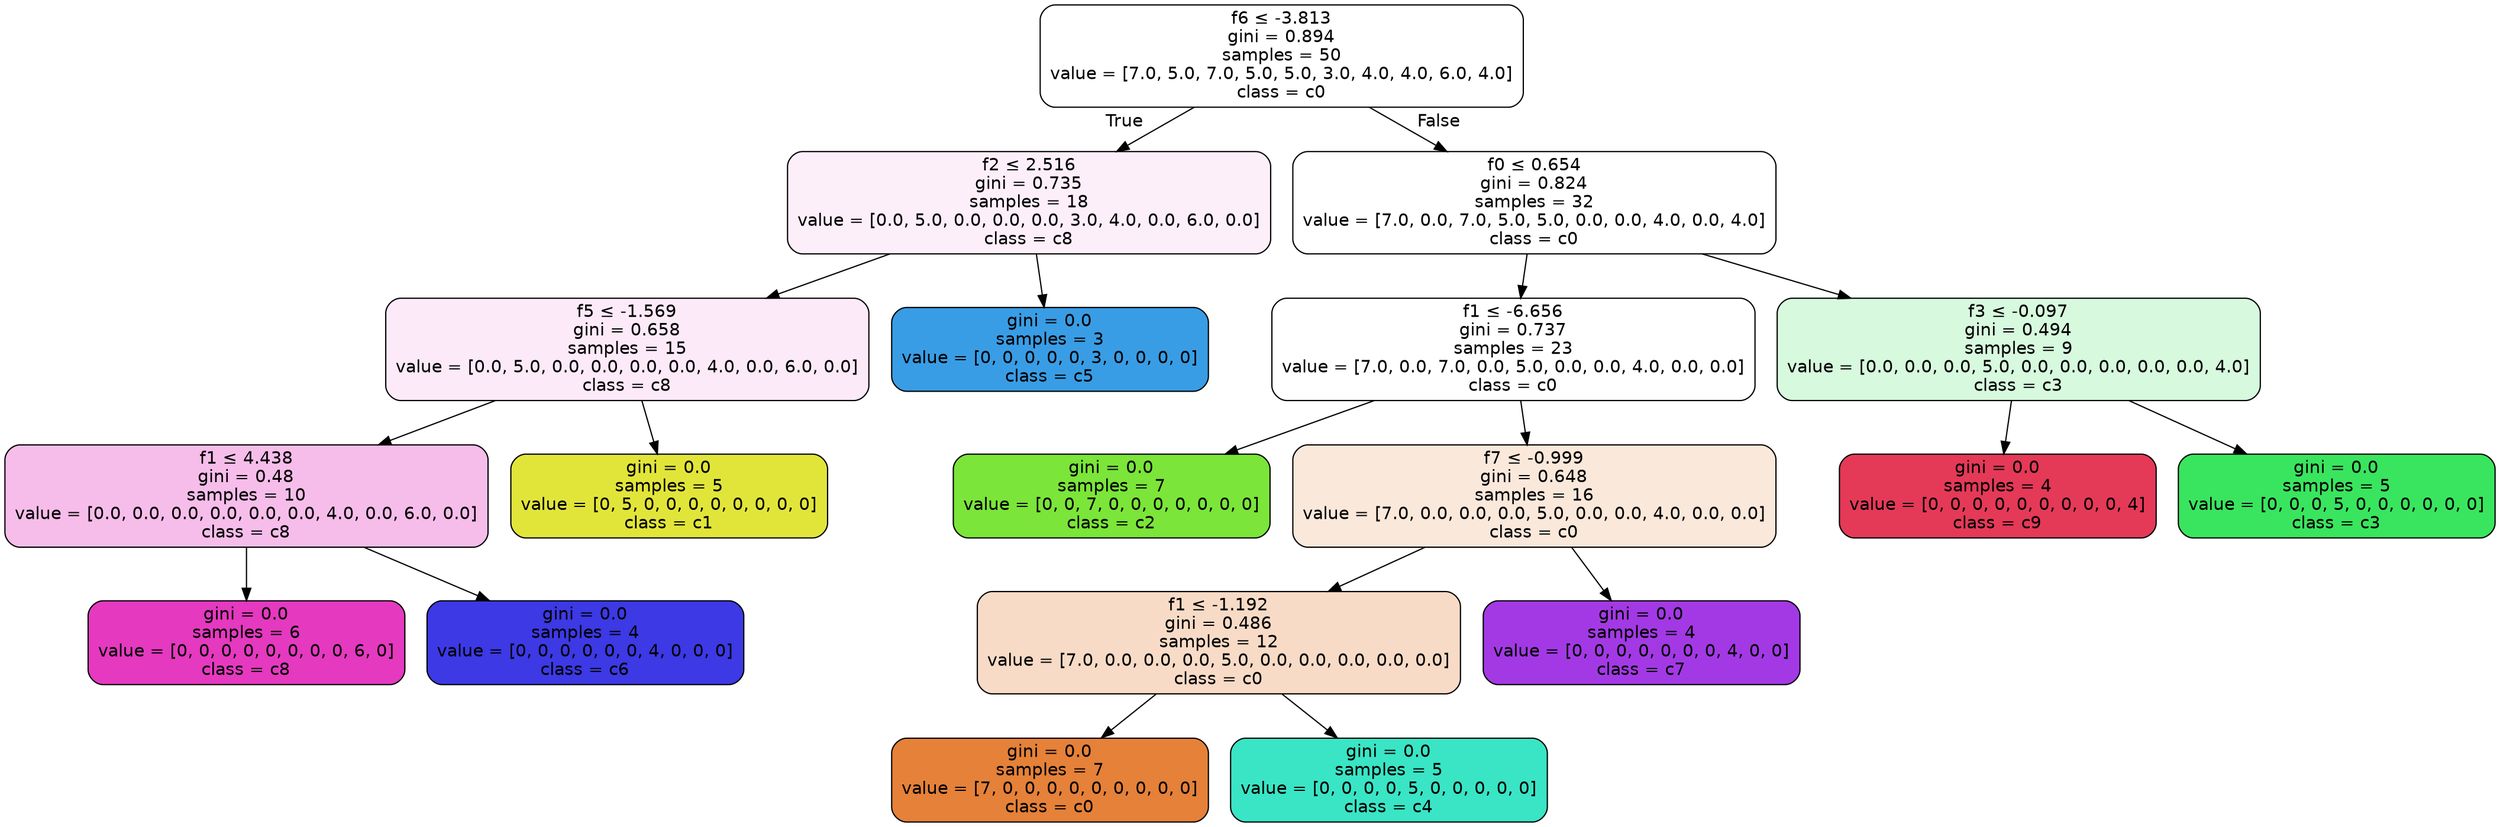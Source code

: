 digraph Tree {
node [shape=box, style="filled, rounded", color="black", fontname=helvetica] ;
edge [fontname=helvetica] ;
0 [label=<f6 &le; -3.813<br/>gini = 0.894<br/>samples = 50<br/>value = [7.0, 5.0, 7.0, 5.0, 5.0, 3.0, 4.0, 4.0, 6.0, 4.0]<br/>class = c0>, fillcolor="#e5813900"] ;
1 [label=<f2 &le; 2.516<br/>gini = 0.735<br/>samples = 18<br/>value = [0.0, 5.0, 0.0, 0.0, 0.0, 3.0, 4.0, 0.0, 6.0, 0.0]<br/>class = c8>, fillcolor="#e539c014"] ;
0 -> 1 [labeldistance=2.5, labelangle=45, headlabel="True"] ;
2 [label=<f5 &le; -1.569<br/>gini = 0.658<br/>samples = 15<br/>value = [0.0, 5.0, 0.0, 0.0, 0.0, 0.0, 4.0, 0.0, 6.0, 0.0]<br/>class = c8>, fillcolor="#e539c01a"] ;
1 -> 2 ;
3 [label=<f1 &le; 4.438<br/>gini = 0.48<br/>samples = 10<br/>value = [0.0, 0.0, 0.0, 0.0, 0.0, 0.0, 4.0, 0.0, 6.0, 0.0]<br/>class = c8>, fillcolor="#e539c055"] ;
2 -> 3 ;
4 [label=<gini = 0.0<br/>samples = 6<br/>value = [0, 0, 0, 0, 0, 0, 0, 0, 6, 0]<br/>class = c8>, fillcolor="#e539c0ff"] ;
3 -> 4 ;
5 [label=<gini = 0.0<br/>samples = 4<br/>value = [0, 0, 0, 0, 0, 0, 4, 0, 0, 0]<br/>class = c6>, fillcolor="#3c39e5ff"] ;
3 -> 5 ;
6 [label=<gini = 0.0<br/>samples = 5<br/>value = [0, 5, 0, 0, 0, 0, 0, 0, 0, 0]<br/>class = c1>, fillcolor="#e2e539ff"] ;
2 -> 6 ;
7 [label=<gini = 0.0<br/>samples = 3<br/>value = [0, 0, 0, 0, 0, 3, 0, 0, 0, 0]<br/>class = c5>, fillcolor="#399de5ff"] ;
1 -> 7 ;
8 [label=<f0 &le; 0.654<br/>gini = 0.824<br/>samples = 32<br/>value = [7.0, 0.0, 7.0, 5.0, 5.0, 0.0, 0.0, 4.0, 0.0, 4.0]<br/>class = c0>, fillcolor="#e5813900"] ;
0 -> 8 [labeldistance=2.5, labelangle=-45, headlabel="False"] ;
9 [label=<f1 &le; -6.656<br/>gini = 0.737<br/>samples = 23<br/>value = [7.0, 0.0, 7.0, 0.0, 5.0, 0.0, 0.0, 4.0, 0.0, 0.0]<br/>class = c0>, fillcolor="#e5813900"] ;
8 -> 9 ;
10 [label=<gini = 0.0<br/>samples = 7<br/>value = [0, 0, 7, 0, 0, 0, 0, 0, 0, 0]<br/>class = c2>, fillcolor="#7be539ff"] ;
9 -> 10 ;
11 [label=<f7 &le; -0.999<br/>gini = 0.648<br/>samples = 16<br/>value = [7.0, 0.0, 0.0, 0.0, 5.0, 0.0, 0.0, 4.0, 0.0, 0.0]<br/>class = c0>, fillcolor="#e581392e"] ;
9 -> 11 ;
12 [label=<f1 &le; -1.192<br/>gini = 0.486<br/>samples = 12<br/>value = [7.0, 0.0, 0.0, 0.0, 5.0, 0.0, 0.0, 0.0, 0.0, 0.0]<br/>class = c0>, fillcolor="#e5813949"] ;
11 -> 12 ;
13 [label=<gini = 0.0<br/>samples = 7<br/>value = [7, 0, 0, 0, 0, 0, 0, 0, 0, 0]<br/>class = c0>, fillcolor="#e58139ff"] ;
12 -> 13 ;
14 [label=<gini = 0.0<br/>samples = 5<br/>value = [0, 0, 0, 0, 5, 0, 0, 0, 0, 0]<br/>class = c4>, fillcolor="#39e5c5ff"] ;
12 -> 14 ;
15 [label=<gini = 0.0<br/>samples = 4<br/>value = [0, 0, 0, 0, 0, 0, 0, 4, 0, 0]<br/>class = c7>, fillcolor="#a339e5ff"] ;
11 -> 15 ;
16 [label=<f3 &le; -0.097<br/>gini = 0.494<br/>samples = 9<br/>value = [0.0, 0.0, 0.0, 5.0, 0.0, 0.0, 0.0, 0.0, 0.0, 4.0]<br/>class = c3>, fillcolor="#39e55e33"] ;
8 -> 16 ;
17 [label=<gini = 0.0<br/>samples = 4<br/>value = [0, 0, 0, 0, 0, 0, 0, 0, 0, 4]<br/>class = c9>, fillcolor="#e53958ff"] ;
16 -> 17 ;
18 [label=<gini = 0.0<br/>samples = 5<br/>value = [0, 0, 0, 5, 0, 0, 0, 0, 0, 0]<br/>class = c3>, fillcolor="#39e55eff"] ;
16 -> 18 ;
}
